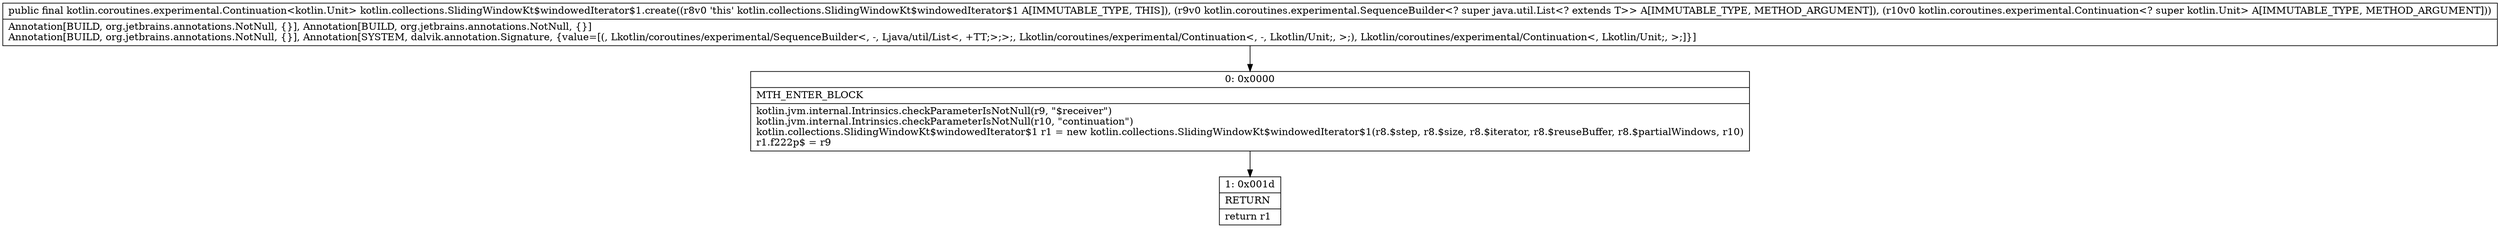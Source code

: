digraph "CFG forkotlin.collections.SlidingWindowKt$windowedIterator$1.create(Lkotlin\/coroutines\/experimental\/SequenceBuilder;Lkotlin\/coroutines\/experimental\/Continuation;)Lkotlin\/coroutines\/experimental\/Continuation;" {
Node_0 [shape=record,label="{0\:\ 0x0000|MTH_ENTER_BLOCK\l|kotlin.jvm.internal.Intrinsics.checkParameterIsNotNull(r9, \"$receiver\")\lkotlin.jvm.internal.Intrinsics.checkParameterIsNotNull(r10, \"continuation\")\lkotlin.collections.SlidingWindowKt$windowedIterator$1 r1 = new kotlin.collections.SlidingWindowKt$windowedIterator$1(r8.$step, r8.$size, r8.$iterator, r8.$reuseBuffer, r8.$partialWindows, r10)\lr1.f222p$ = r9\l}"];
Node_1 [shape=record,label="{1\:\ 0x001d|RETURN\l|return r1\l}"];
MethodNode[shape=record,label="{public final kotlin.coroutines.experimental.Continuation\<kotlin.Unit\> kotlin.collections.SlidingWindowKt$windowedIterator$1.create((r8v0 'this' kotlin.collections.SlidingWindowKt$windowedIterator$1 A[IMMUTABLE_TYPE, THIS]), (r9v0 kotlin.coroutines.experimental.SequenceBuilder\<? super java.util.List\<? extends T\>\> A[IMMUTABLE_TYPE, METHOD_ARGUMENT]), (r10v0 kotlin.coroutines.experimental.Continuation\<? super kotlin.Unit\> A[IMMUTABLE_TYPE, METHOD_ARGUMENT]))  | Annotation[BUILD, org.jetbrains.annotations.NotNull, \{\}], Annotation[BUILD, org.jetbrains.annotations.NotNull, \{\}]\lAnnotation[BUILD, org.jetbrains.annotations.NotNull, \{\}], Annotation[SYSTEM, dalvik.annotation.Signature, \{value=[(, Lkotlin\/coroutines\/experimental\/SequenceBuilder\<, \-, Ljava\/util\/List\<, +TT;\>;\>;, Lkotlin\/coroutines\/experimental\/Continuation\<, \-, Lkotlin\/Unit;, \>;), Lkotlin\/coroutines\/experimental\/Continuation\<, Lkotlin\/Unit;, \>;]\}]\l}"];
MethodNode -> Node_0;
Node_0 -> Node_1;
}

